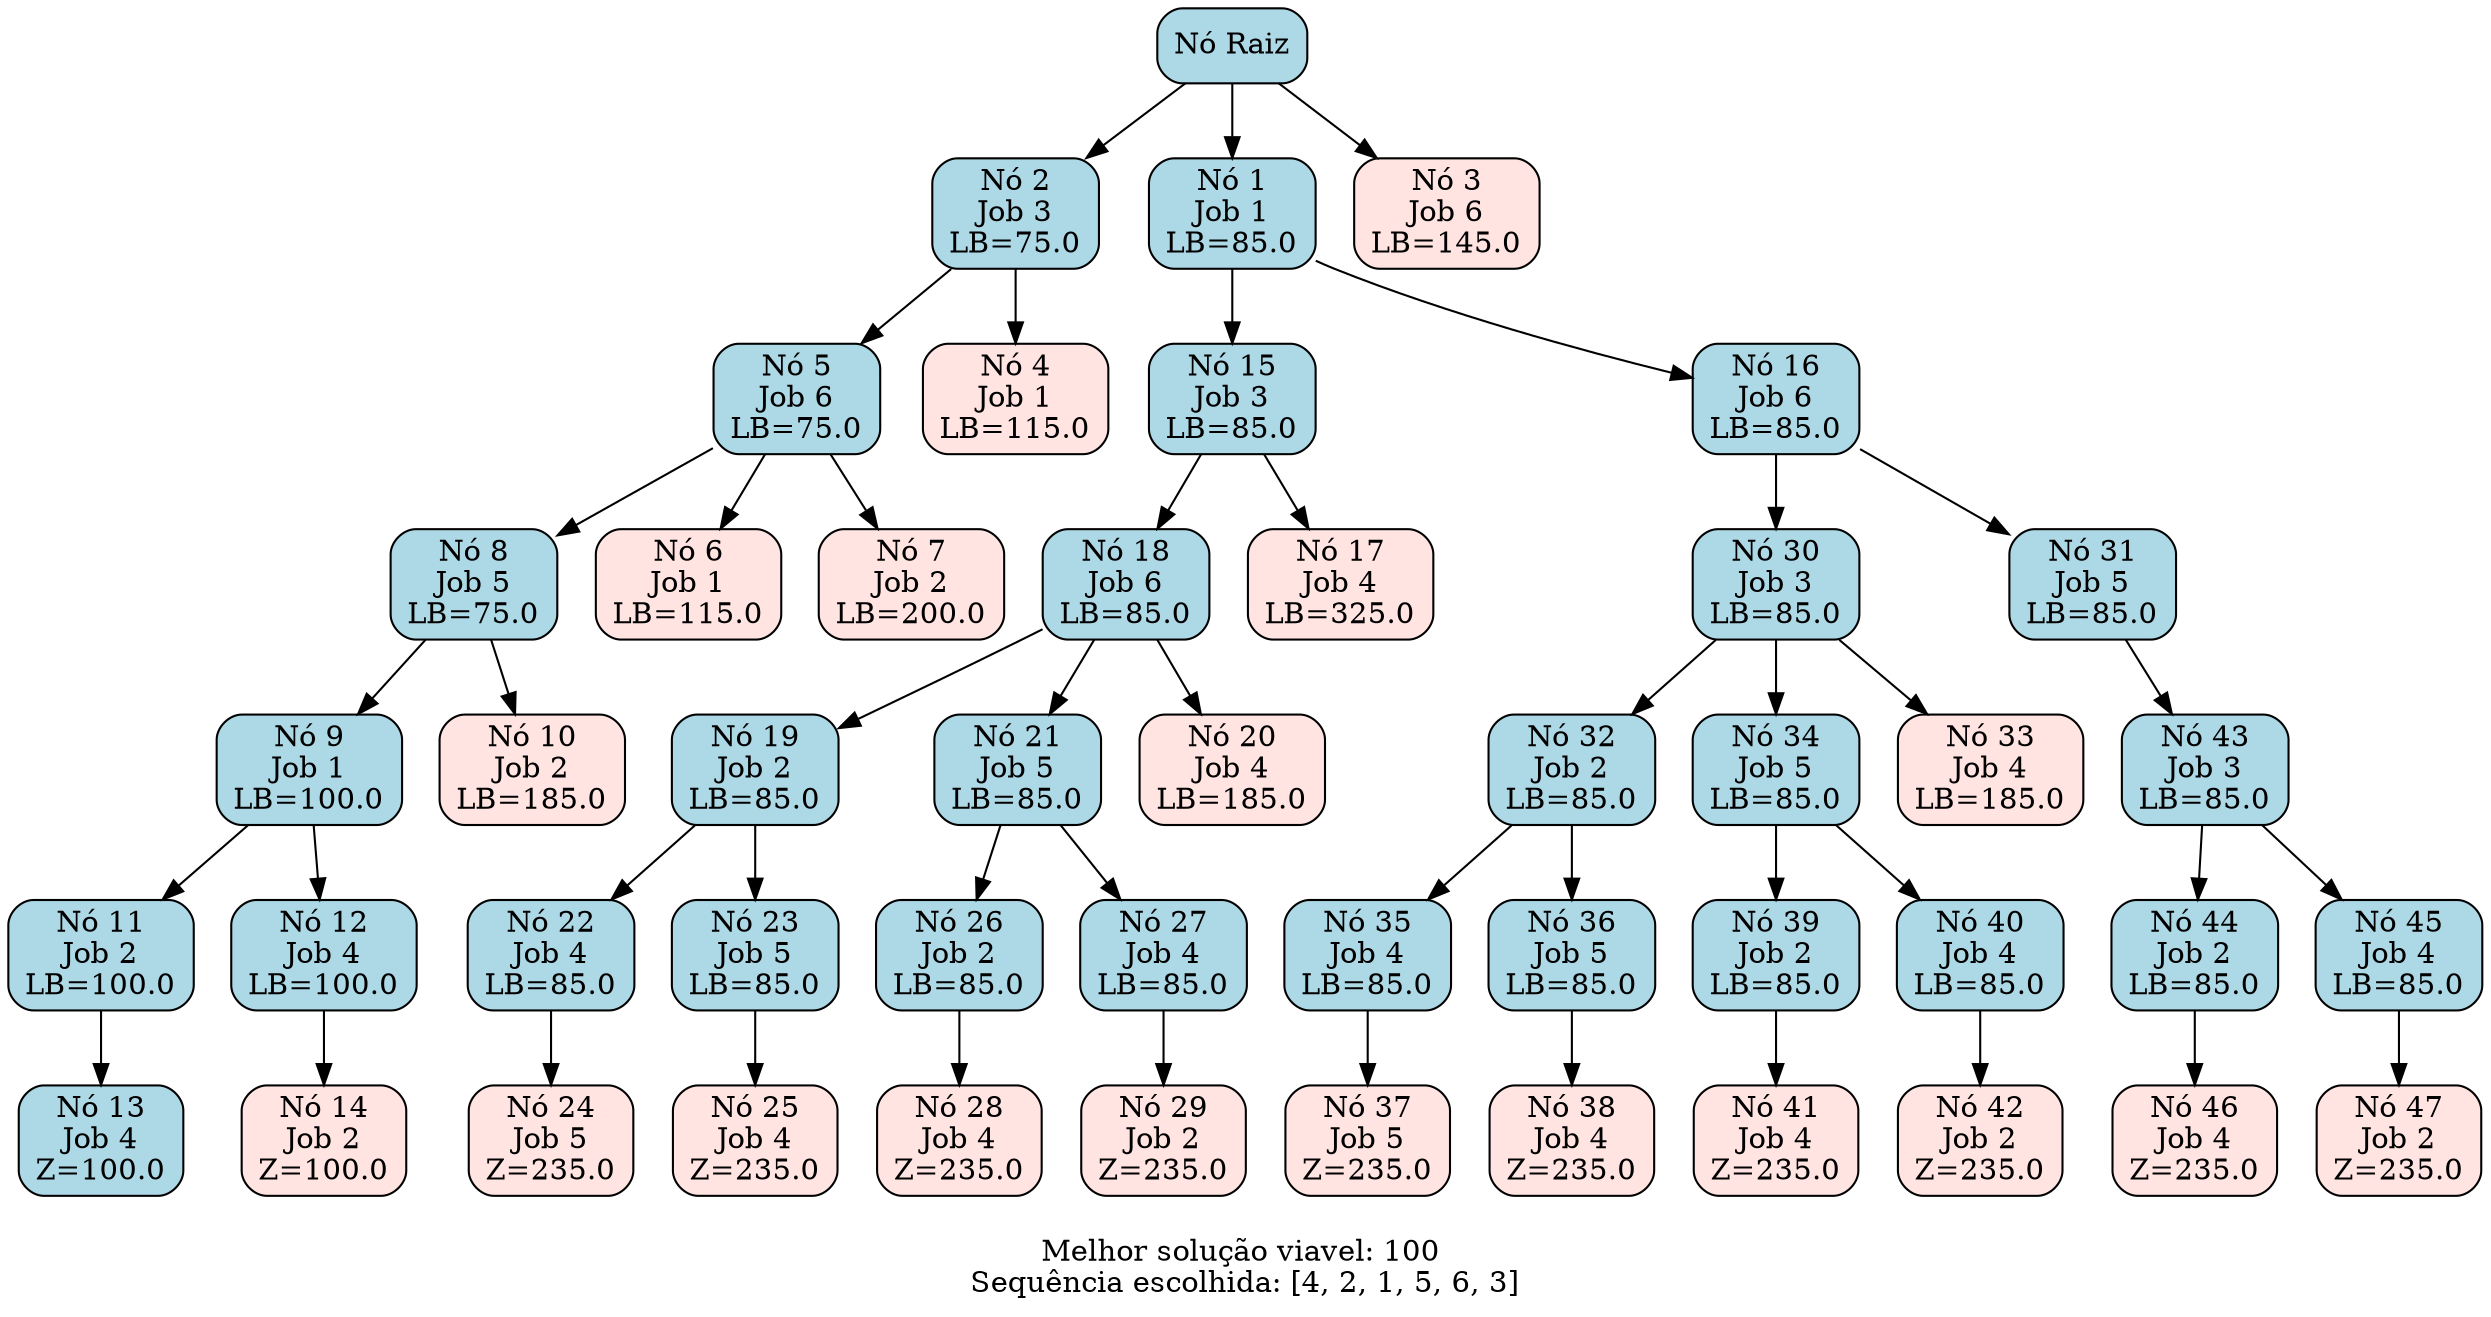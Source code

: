 digraph BranchAndBound {
node [shape=box, style="rounded,filled", fillcolor=lightblue];
labelloc="b";
label="\nMelhor solução viavel: 100 \n Sequência escolhida: [4, 2, 1, 5, 6, 3] ";
fontsize=14;
  n0 [label="Nó Raiz\n", fillcolor=lightblue];
  n2 [label="Nó 2\nJob 3\nLB=75.0", fillcolor=lightblue];
  n5 [label="Nó 5\nJob 6\nLB=75.0", fillcolor=lightblue];
  n8 [label="Nó 8\nJob 5\nLB=75.0", fillcolor=lightblue];
  n9 [label="Nó 9\nJob 1\nLB=100.0", fillcolor=lightblue];
  n11 [label="Nó 11\nJob 2\nLB=100.0", fillcolor=lightblue];
  n13 [label="Nó 13\nJob 4\nZ=100.0", fillcolor=lightblue];
  n12 [label="Nó 12\nJob 4\nLB=100.0", fillcolor=lightblue];
  n14 [label="Nó 14\nJob 2\nZ=100.0", fillcolor=mistyrose];
  n10 [label="Nó 10\nJob 2\nLB=185.0", fillcolor=mistyrose];
  n6 [label="Nó 6\nJob 1\nLB=115.0", fillcolor=mistyrose];
  n7 [label="Nó 7\nJob 2\nLB=200.0", fillcolor=mistyrose];
  n4 [label="Nó 4\nJob 1\nLB=115.0", fillcolor=mistyrose];
  n1 [label="Nó 1\nJob 1\nLB=85.0", fillcolor=lightblue];
  n15 [label="Nó 15\nJob 3\nLB=85.0", fillcolor=lightblue];
  n18 [label="Nó 18\nJob 6\nLB=85.0", fillcolor=lightblue];
  n19 [label="Nó 19\nJob 2\nLB=85.0", fillcolor=lightblue];
  n22 [label="Nó 22\nJob 4\nLB=85.0", fillcolor=lightblue];
  n24 [label="Nó 24\nJob 5\nZ=235.0", fillcolor=mistyrose];
  n23 [label="Nó 23\nJob 5\nLB=85.0", fillcolor=lightblue];
  n25 [label="Nó 25\nJob 4\nZ=235.0", fillcolor=mistyrose];
  n21 [label="Nó 21\nJob 5\nLB=85.0", fillcolor=lightblue];
  n26 [label="Nó 26\nJob 2\nLB=85.0", fillcolor=lightblue];
  n28 [label="Nó 28\nJob 4\nZ=235.0", fillcolor=mistyrose];
  n27 [label="Nó 27\nJob 4\nLB=85.0", fillcolor=lightblue];
  n29 [label="Nó 29\nJob 2\nZ=235.0", fillcolor=mistyrose];
  n20 [label="Nó 20\nJob 4\nLB=185.0", fillcolor=mistyrose];
  n17 [label="Nó 17\nJob 4\nLB=325.0", fillcolor=mistyrose];
  n16 [label="Nó 16\nJob 6\nLB=85.0", fillcolor=lightblue];
  n30 [label="Nó 30\nJob 3\nLB=85.0", fillcolor=lightblue];
  n32 [label="Nó 32\nJob 2\nLB=85.0", fillcolor=lightblue];
  n35 [label="Nó 35\nJob 4\nLB=85.0", fillcolor=lightblue];
  n37 [label="Nó 37\nJob 5\nZ=235.0", fillcolor=mistyrose];
  n36 [label="Nó 36\nJob 5\nLB=85.0", fillcolor=lightblue];
  n38 [label="Nó 38\nJob 4\nZ=235.0", fillcolor=mistyrose];
  n34 [label="Nó 34\nJob 5\nLB=85.0", fillcolor=lightblue];
  n39 [label="Nó 39\nJob 2\nLB=85.0", fillcolor=lightblue];
  n41 [label="Nó 41\nJob 4\nZ=235.0", fillcolor=mistyrose];
  n40 [label="Nó 40\nJob 4\nLB=85.0", fillcolor=lightblue];
  n42 [label="Nó 42\nJob 2\nZ=235.0", fillcolor=mistyrose];
  n33 [label="Nó 33\nJob 4\nLB=185.0", fillcolor=mistyrose];
  n31 [label="Nó 31\nJob 5\nLB=85.0", fillcolor=lightblue];
  n43 [label="Nó 43\nJob 3\nLB=85.0", fillcolor=lightblue];
  n44 [label="Nó 44\nJob 2\nLB=85.0", fillcolor=lightblue];
  n46 [label="Nó 46\nJob 4\nZ=235.0", fillcolor=mistyrose];
  n45 [label="Nó 45\nJob 4\nLB=85.0", fillcolor=lightblue];
  n47 [label="Nó 47\nJob 2\nZ=235.0", fillcolor=mistyrose];
  n3 [label="Nó 3\nJob 6\nLB=145.0", fillcolor=mistyrose];
  n0 -> n2;
  n2 -> n5;
  n5 -> n8;
  n8 -> n9;
  n9 -> n11;
  n11 -> n13;
  n9 -> n12;
  n12 -> n14;
  n8 -> n10;
  n5 -> n6;
  n5 -> n7;
  n2 -> n4;
  n0 -> n1;
  n1 -> n15;
  n15 -> n18;
  n18 -> n19;
  n19 -> n22;
  n22 -> n24;
  n19 -> n23;
  n23 -> n25;
  n18 -> n21;
  n21 -> n26;
  n26 -> n28;
  n21 -> n27;
  n27 -> n29;
  n18 -> n20;
  n15 -> n17;
  n1 -> n16;
  n16 -> n30;
  n30 -> n32;
  n32 -> n35;
  n35 -> n37;
  n32 -> n36;
  n36 -> n38;
  n30 -> n34;
  n34 -> n39;
  n39 -> n41;
  n34 -> n40;
  n40 -> n42;
  n30 -> n33;
  n16 -> n31;
  n31 -> n43;
  n43 -> n44;
  n44 -> n46;
  n43 -> n45;
  n45 -> n47;
  n0 -> n3;
}